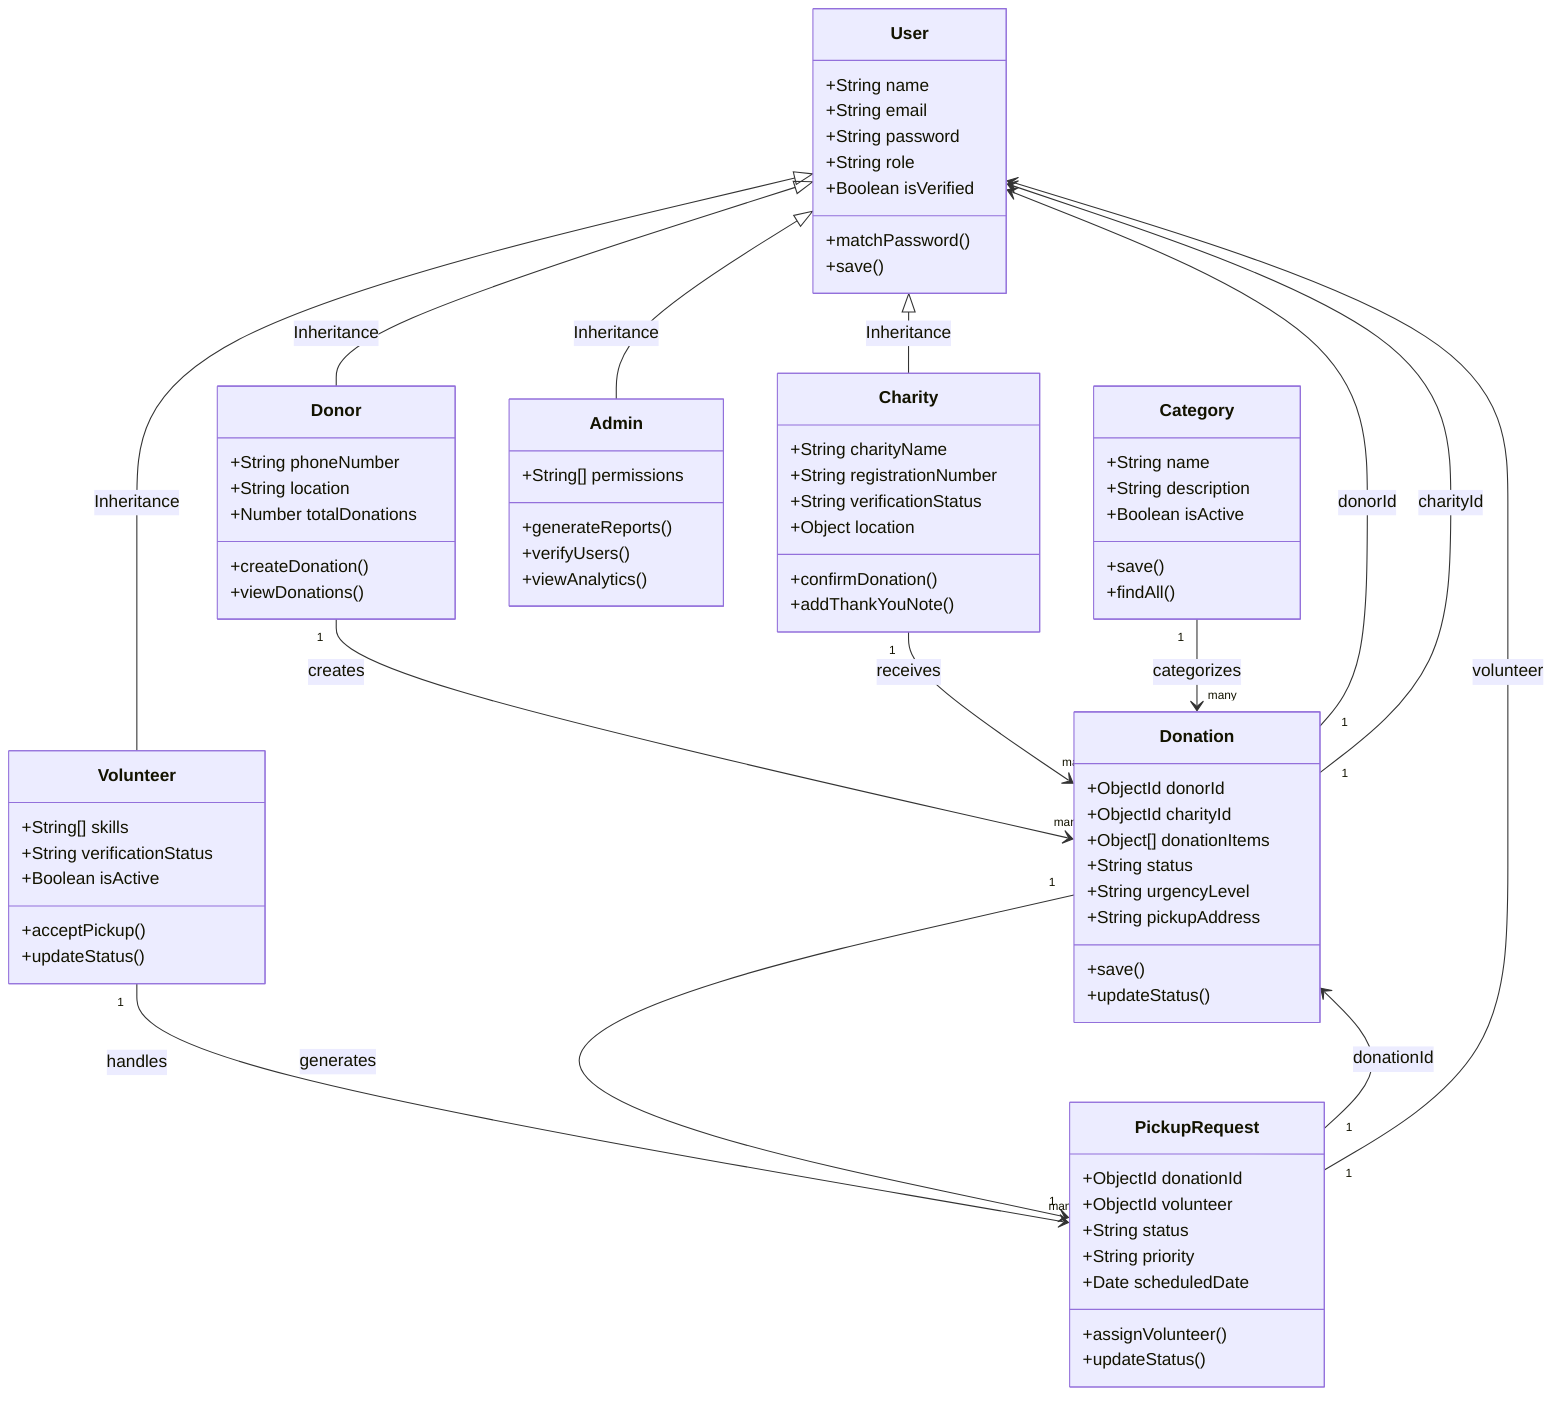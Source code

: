classDiagram
    %% Inheritance relationships
    User <|-- Donor : Inheritance
    User <|-- Volunteer : Inheritance
    User <|-- Charity : Inheritance
    User <|-- Admin : Inheritance

    User : +String name
    User : +String email
    User : +String password
    User : +String role
    User : +Boolean isVerified
    User : +matchPassword()
    User : +save()

    class Donor{
        +String phoneNumber
        +String location
        +Number totalDonations
        +createDonation()
        +viewDonations()
    }

    class Volunteer{
        +String[] skills
        +String verificationStatus
        +Boolean isActive
        +acceptPickup()
        +updateStatus()
    }

    class Charity{
        +String charityName
        +String registrationNumber
        +String verificationStatus
        +Object location
        +confirmDonation()
        +addThankYouNote()
    }

    class Admin{
        +String[] permissions
        +generateReports()
        +verifyUsers()
        +viewAnalytics()
    }

    class Donation{
        +ObjectId donorId
        +ObjectId charityId
        +Object[] donationItems
        +String status
        +String urgencyLevel
        +String pickupAddress
        +save()
        +updateStatus()
    }

    class PickupRequest{
        +ObjectId donationId
        +ObjectId volunteer
        +String status
        +String priority
        +Date scheduledDate
        +assignVolunteer()
        +updateStatus()
    }

    class Category{
        +String name
        +String description
        +Boolean isActive
        +save()
        +findAll()
    }

    %% Association relationships
    Donor "1" --> "many" Donation : creates
    Charity "1" --> "many" Donation : receives
    Volunteer "1" --> "many" PickupRequest : handles
    Donation "1" --> "1" PickupRequest : generates
    Category "1" --> "many" Donation : categorizes
    Donation "1" --> User : donorId
    Donation "1" --> User : charityId
    PickupRequest "1" --> Donation : donationId
    PickupRequest "1" --> User : volunteer